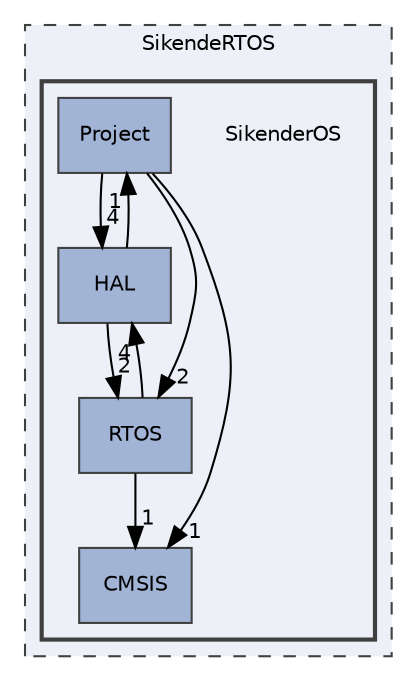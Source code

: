 digraph "SikendeRTOS/SikenderOS"
{
 // LATEX_PDF_SIZE
  edge [fontname="Helvetica",fontsize="10",labelfontname="Helvetica",labelfontsize="10"];
  node [fontname="Helvetica",fontsize="10",shape=record];
  compound=true
  subgraph clusterdir_b8f6abffc78acec997478d109acf9148 {
    graph [ bgcolor="#edf0f7", pencolor="grey25", style="filled,dashed,", label="SikendeRTOS", fontname="Helvetica", fontsize="10", URL="dir_b8f6abffc78acec997478d109acf9148.html"]
  subgraph clusterdir_a4458d604b8c2e629a88b058174e2b3f {
    graph [ bgcolor="#edf0f7", pencolor="grey25", style="filled,bold,", label="", fontname="Helvetica", fontsize="10", URL="dir_a4458d604b8c2e629a88b058174e2b3f.html"]
    dir_a4458d604b8c2e629a88b058174e2b3f [shape=plaintext, label="SikenderOS"];
  dir_3aba866b171e250b385759d7fc4caca9 [shape=box, label="CMSIS", style="filled,", fillcolor="#a2b4d6", color="grey25", URL="dir_3aba866b171e250b385759d7fc4caca9.html"];
  dir_213d4a3950a82888692d05f6250aeb40 [shape=box, label="HAL", style="filled,", fillcolor="#a2b4d6", color="grey25", URL="dir_213d4a3950a82888692d05f6250aeb40.html"];
  dir_5d5c42069b943ca84469524c04f639fb [shape=box, label="Project", style="filled,", fillcolor="#a2b4d6", color="grey25", URL="dir_5d5c42069b943ca84469524c04f639fb.html"];
  dir_16270a37b5a8f4621cd86db794000964 [shape=box, label="RTOS", style="filled,", fillcolor="#a2b4d6", color="grey25", URL="dir_16270a37b5a8f4621cd86db794000964.html"];
  }
  }
  dir_213d4a3950a82888692d05f6250aeb40->dir_16270a37b5a8f4621cd86db794000964 [headlabel="2", labeldistance=1.5 headhref="dir_000001_000006.html"];
  dir_213d4a3950a82888692d05f6250aeb40->dir_5d5c42069b943ca84469524c04f639fb [headlabel="1", labeldistance=1.5 headhref="dir_000001_000005.html"];
  dir_5d5c42069b943ca84469524c04f639fb->dir_213d4a3950a82888692d05f6250aeb40 [headlabel="4", labeldistance=1.5 headhref="dir_000005_000001.html"];
  dir_5d5c42069b943ca84469524c04f639fb->dir_3aba866b171e250b385759d7fc4caca9 [headlabel="1", labeldistance=1.5 headhref="dir_000005_000000.html"];
  dir_5d5c42069b943ca84469524c04f639fb->dir_16270a37b5a8f4621cd86db794000964 [headlabel="2", labeldistance=1.5 headhref="dir_000005_000006.html"];
  dir_16270a37b5a8f4621cd86db794000964->dir_213d4a3950a82888692d05f6250aeb40 [headlabel="4", labeldistance=1.5 headhref="dir_000006_000001.html"];
  dir_16270a37b5a8f4621cd86db794000964->dir_3aba866b171e250b385759d7fc4caca9 [headlabel="1", labeldistance=1.5 headhref="dir_000006_000000.html"];
}
